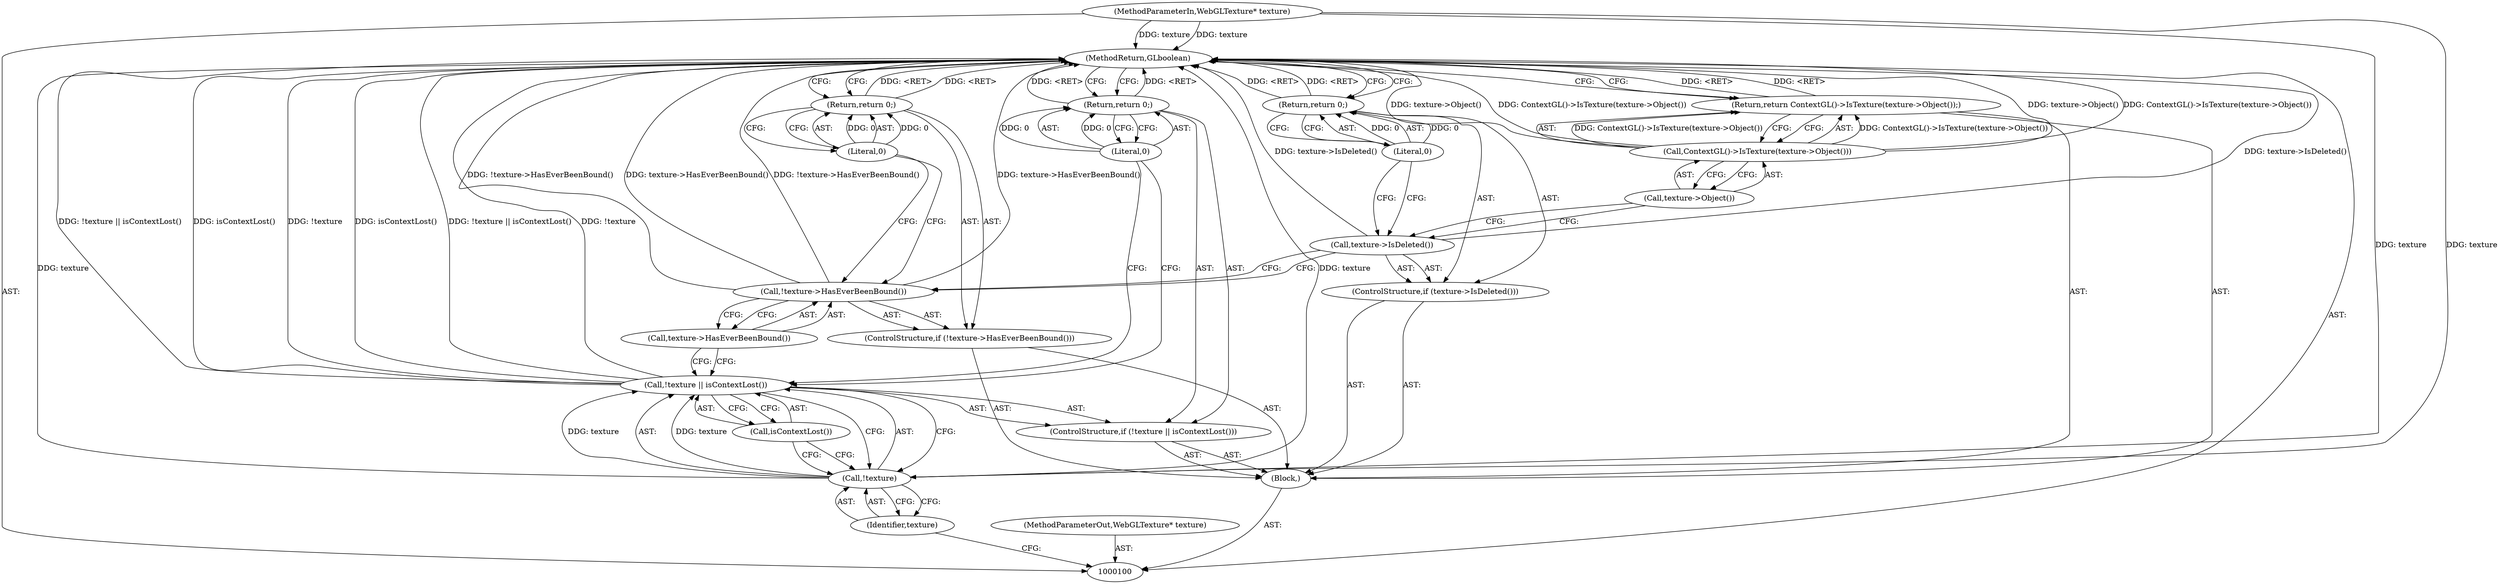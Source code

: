 digraph "1_Chrome_98095c718d7580b5d6715e5bfd8698234ecb4470_10" {
"1000122" [label="(MethodReturn,GLboolean)"];
"1000101" [label="(MethodParameterIn,WebGLTexture* texture)"];
"1000153" [label="(MethodParameterOut,WebGLTexture* texture)"];
"1000102" [label="(Block,)"];
"1000119" [label="(Return,return ContextGL()->IsTexture(texture->Object());)"];
"1000121" [label="(Call,texture->Object())"];
"1000120" [label="(Call,ContextGL()->IsTexture(texture->Object()))"];
"1000107" [label="(Call,isContextLost())"];
"1000103" [label="(ControlStructure,if (!texture || isContextLost()))"];
"1000104" [label="(Call,!texture || isContextLost())"];
"1000105" [label="(Call,!texture)"];
"1000106" [label="(Identifier,texture)"];
"1000109" [label="(Literal,0)"];
"1000108" [label="(Return,return 0;)"];
"1000110" [label="(ControlStructure,if (!texture->HasEverBeenBound()))"];
"1000111" [label="(Call,!texture->HasEverBeenBound())"];
"1000112" [label="(Call,texture->HasEverBeenBound())"];
"1000114" [label="(Literal,0)"];
"1000113" [label="(Return,return 0;)"];
"1000115" [label="(ControlStructure,if (texture->IsDeleted()))"];
"1000116" [label="(Call,texture->IsDeleted())"];
"1000118" [label="(Literal,0)"];
"1000117" [label="(Return,return 0;)"];
"1000122" -> "1000100"  [label="AST: "];
"1000122" -> "1000108"  [label="CFG: "];
"1000122" -> "1000113"  [label="CFG: "];
"1000122" -> "1000117"  [label="CFG: "];
"1000122" -> "1000119"  [label="CFG: "];
"1000104" -> "1000122"  [label="DDG: isContextLost()"];
"1000104" -> "1000122"  [label="DDG: !texture || isContextLost()"];
"1000104" -> "1000122"  [label="DDG: !texture"];
"1000120" -> "1000122"  [label="DDG: texture->Object()"];
"1000120" -> "1000122"  [label="DDG: ContextGL()->IsTexture(texture->Object())"];
"1000111" -> "1000122"  [label="DDG: texture->HasEverBeenBound()"];
"1000111" -> "1000122"  [label="DDG: !texture->HasEverBeenBound()"];
"1000105" -> "1000122"  [label="DDG: texture"];
"1000101" -> "1000122"  [label="DDG: texture"];
"1000116" -> "1000122"  [label="DDG: texture->IsDeleted()"];
"1000108" -> "1000122"  [label="DDG: <RET>"];
"1000117" -> "1000122"  [label="DDG: <RET>"];
"1000119" -> "1000122"  [label="DDG: <RET>"];
"1000113" -> "1000122"  [label="DDG: <RET>"];
"1000101" -> "1000100"  [label="AST: "];
"1000101" -> "1000122"  [label="DDG: texture"];
"1000101" -> "1000105"  [label="DDG: texture"];
"1000153" -> "1000100"  [label="AST: "];
"1000102" -> "1000100"  [label="AST: "];
"1000103" -> "1000102"  [label="AST: "];
"1000110" -> "1000102"  [label="AST: "];
"1000115" -> "1000102"  [label="AST: "];
"1000119" -> "1000102"  [label="AST: "];
"1000119" -> "1000102"  [label="AST: "];
"1000119" -> "1000120"  [label="CFG: "];
"1000120" -> "1000119"  [label="AST: "];
"1000122" -> "1000119"  [label="CFG: "];
"1000119" -> "1000122"  [label="DDG: <RET>"];
"1000120" -> "1000119"  [label="DDG: ContextGL()->IsTexture(texture->Object())"];
"1000121" -> "1000120"  [label="AST: "];
"1000121" -> "1000116"  [label="CFG: "];
"1000120" -> "1000121"  [label="CFG: "];
"1000120" -> "1000119"  [label="AST: "];
"1000120" -> "1000121"  [label="CFG: "];
"1000121" -> "1000120"  [label="AST: "];
"1000119" -> "1000120"  [label="CFG: "];
"1000120" -> "1000122"  [label="DDG: texture->Object()"];
"1000120" -> "1000122"  [label="DDG: ContextGL()->IsTexture(texture->Object())"];
"1000120" -> "1000119"  [label="DDG: ContextGL()->IsTexture(texture->Object())"];
"1000107" -> "1000104"  [label="AST: "];
"1000107" -> "1000105"  [label="CFG: "];
"1000104" -> "1000107"  [label="CFG: "];
"1000103" -> "1000102"  [label="AST: "];
"1000104" -> "1000103"  [label="AST: "];
"1000108" -> "1000103"  [label="AST: "];
"1000104" -> "1000103"  [label="AST: "];
"1000104" -> "1000105"  [label="CFG: "];
"1000104" -> "1000107"  [label="CFG: "];
"1000105" -> "1000104"  [label="AST: "];
"1000107" -> "1000104"  [label="AST: "];
"1000109" -> "1000104"  [label="CFG: "];
"1000112" -> "1000104"  [label="CFG: "];
"1000104" -> "1000122"  [label="DDG: isContextLost()"];
"1000104" -> "1000122"  [label="DDG: !texture || isContextLost()"];
"1000104" -> "1000122"  [label="DDG: !texture"];
"1000105" -> "1000104"  [label="DDG: texture"];
"1000105" -> "1000104"  [label="AST: "];
"1000105" -> "1000106"  [label="CFG: "];
"1000106" -> "1000105"  [label="AST: "];
"1000107" -> "1000105"  [label="CFG: "];
"1000104" -> "1000105"  [label="CFG: "];
"1000105" -> "1000122"  [label="DDG: texture"];
"1000105" -> "1000104"  [label="DDG: texture"];
"1000101" -> "1000105"  [label="DDG: texture"];
"1000106" -> "1000105"  [label="AST: "];
"1000106" -> "1000100"  [label="CFG: "];
"1000105" -> "1000106"  [label="CFG: "];
"1000109" -> "1000108"  [label="AST: "];
"1000109" -> "1000104"  [label="CFG: "];
"1000108" -> "1000109"  [label="CFG: "];
"1000109" -> "1000108"  [label="DDG: 0"];
"1000108" -> "1000103"  [label="AST: "];
"1000108" -> "1000109"  [label="CFG: "];
"1000109" -> "1000108"  [label="AST: "];
"1000122" -> "1000108"  [label="CFG: "];
"1000108" -> "1000122"  [label="DDG: <RET>"];
"1000109" -> "1000108"  [label="DDG: 0"];
"1000110" -> "1000102"  [label="AST: "];
"1000111" -> "1000110"  [label="AST: "];
"1000113" -> "1000110"  [label="AST: "];
"1000111" -> "1000110"  [label="AST: "];
"1000111" -> "1000112"  [label="CFG: "];
"1000112" -> "1000111"  [label="AST: "];
"1000114" -> "1000111"  [label="CFG: "];
"1000116" -> "1000111"  [label="CFG: "];
"1000111" -> "1000122"  [label="DDG: texture->HasEverBeenBound()"];
"1000111" -> "1000122"  [label="DDG: !texture->HasEverBeenBound()"];
"1000112" -> "1000111"  [label="AST: "];
"1000112" -> "1000104"  [label="CFG: "];
"1000111" -> "1000112"  [label="CFG: "];
"1000114" -> "1000113"  [label="AST: "];
"1000114" -> "1000111"  [label="CFG: "];
"1000113" -> "1000114"  [label="CFG: "];
"1000114" -> "1000113"  [label="DDG: 0"];
"1000113" -> "1000110"  [label="AST: "];
"1000113" -> "1000114"  [label="CFG: "];
"1000114" -> "1000113"  [label="AST: "];
"1000122" -> "1000113"  [label="CFG: "];
"1000113" -> "1000122"  [label="DDG: <RET>"];
"1000114" -> "1000113"  [label="DDG: 0"];
"1000115" -> "1000102"  [label="AST: "];
"1000116" -> "1000115"  [label="AST: "];
"1000117" -> "1000115"  [label="AST: "];
"1000116" -> "1000115"  [label="AST: "];
"1000116" -> "1000111"  [label="CFG: "];
"1000118" -> "1000116"  [label="CFG: "];
"1000121" -> "1000116"  [label="CFG: "];
"1000116" -> "1000122"  [label="DDG: texture->IsDeleted()"];
"1000118" -> "1000117"  [label="AST: "];
"1000118" -> "1000116"  [label="CFG: "];
"1000117" -> "1000118"  [label="CFG: "];
"1000118" -> "1000117"  [label="DDG: 0"];
"1000117" -> "1000115"  [label="AST: "];
"1000117" -> "1000118"  [label="CFG: "];
"1000118" -> "1000117"  [label="AST: "];
"1000122" -> "1000117"  [label="CFG: "];
"1000117" -> "1000122"  [label="DDG: <RET>"];
"1000118" -> "1000117"  [label="DDG: 0"];
}
